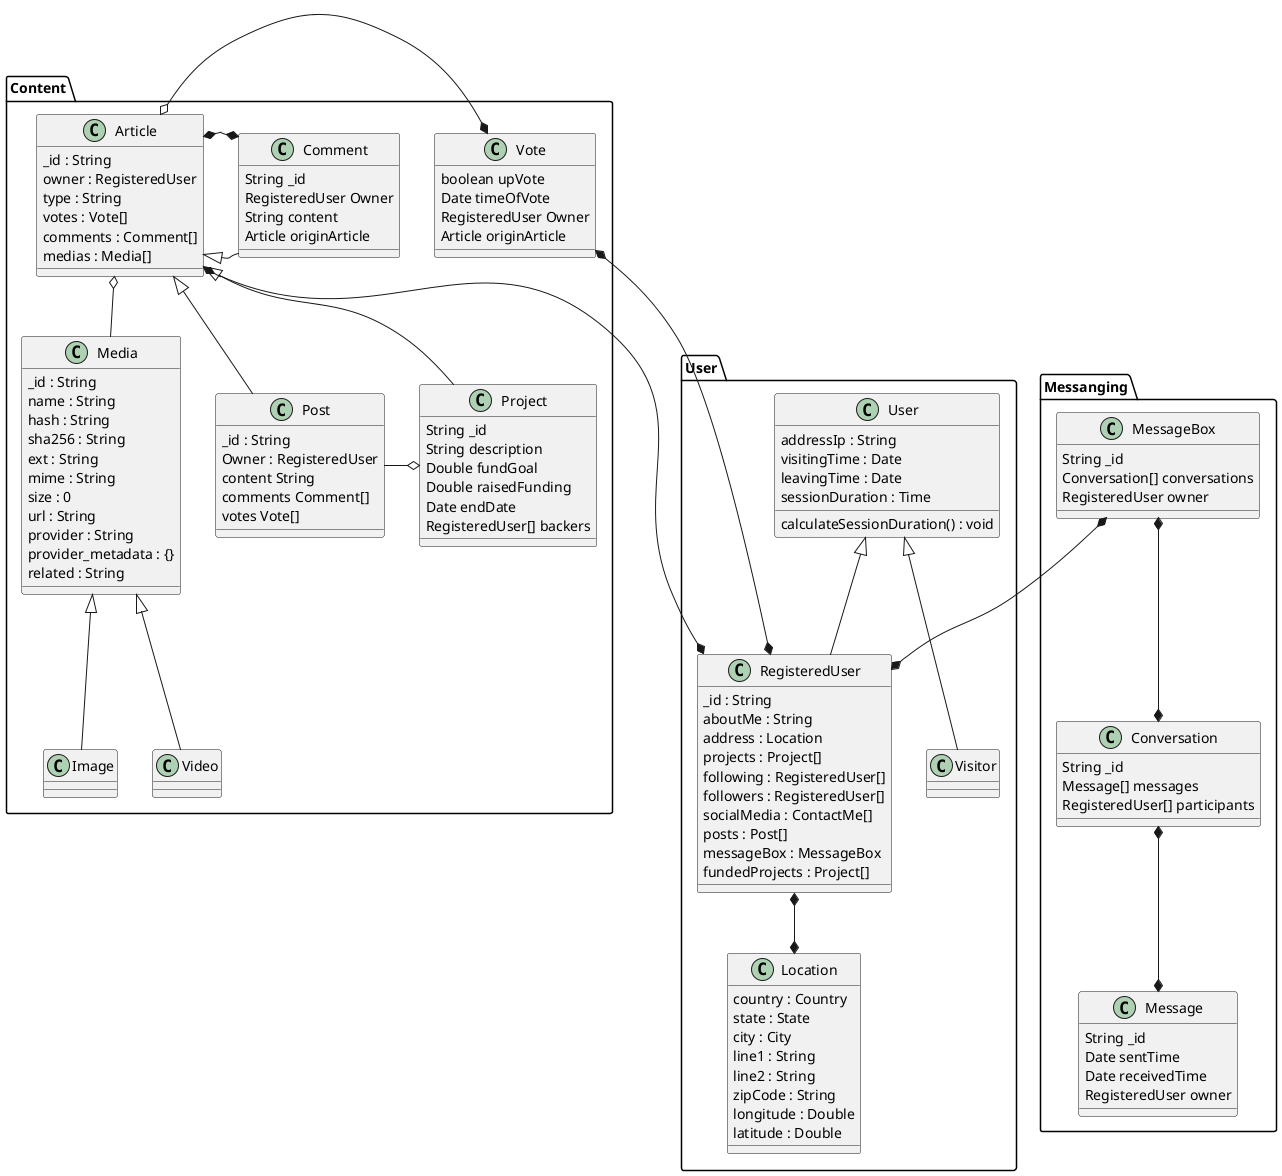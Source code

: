 @startuml User


package Content{
    class Post extends Article{
        _id : String
        Owner : RegisteredUser
        content String
        comments Comment[]
        votes Vote[]
    }
    class Vote{
        boolean upVote
        Date timeOfVote
        RegisteredUser Owner
        Article originArticle
    }
    class Project extends Article{
        String _id
        String description
        Double fundGoal
        Double raisedFunding
        Date endDate
        RegisteredUser[] backers
    }

    class Comment extends Article{
        String _id
        RegisteredUser Owner
        String content
        Article originArticle
    }
    class Article{
        _id : String
        owner : RegisteredUser
        type : String
        votes : Vote[]
        comments : Comment[]
        medias : Media[]
    }
    class Media{
        _id : String
        name : String
        hash : String
        sha256 : String
        ext : String
        mime : String
        size : 0
        url : String
        provider : String
        provider_metadata : {}
        related : String


    }
    class Image extends Media{

    }
    class Video extends Media{

    }
    Article o-* Vote
    Article *-right-* Comment
    Project o-left- Post
    Article o-- Media

}
package Messanging {

    class MessageBox{
        String _id
        Conversation[] conversations
        RegisteredUser owner
    }
    class Conversation{
        String _id
        Message[] messages
        RegisteredUser[] participants
    }
    class Message{
        String _id
        Date sentTime
        Date receivedTime
        RegisteredUser owner
    }


}

package User{

    class User {
        addressIp : String
        visitingTime : Date
        leavingTime : Date
        sessionDuration : Time

        calculateSessionDuration() : void
    }


    class RegisteredUser extends User{
        _id : String
        aboutMe : String
        address : Location
        projects : Project[]
        following : RegisteredUser[]
        followers : RegisteredUser[]
        socialMedia : ContactMe[]
        posts : Post[]
        messageBox : MessageBox
        fundedProjects : Project[]

    }
    class Visitor extends User{
    }
    class Location{
        country : Country
        state : State
        city : City
        line1 : String
        line2 : String
        zipCode : String
        longitude : Double
        latitude : Double
    }
}



MessageBox  *--*  RegisteredUser

Article  *--*  RegisteredUser

RegisteredUser *--* Location
Vote  *---*  RegisteredUser

MessageBox  *-down-*  Conversation
Message  *-up-*  Conversation


@enduml
